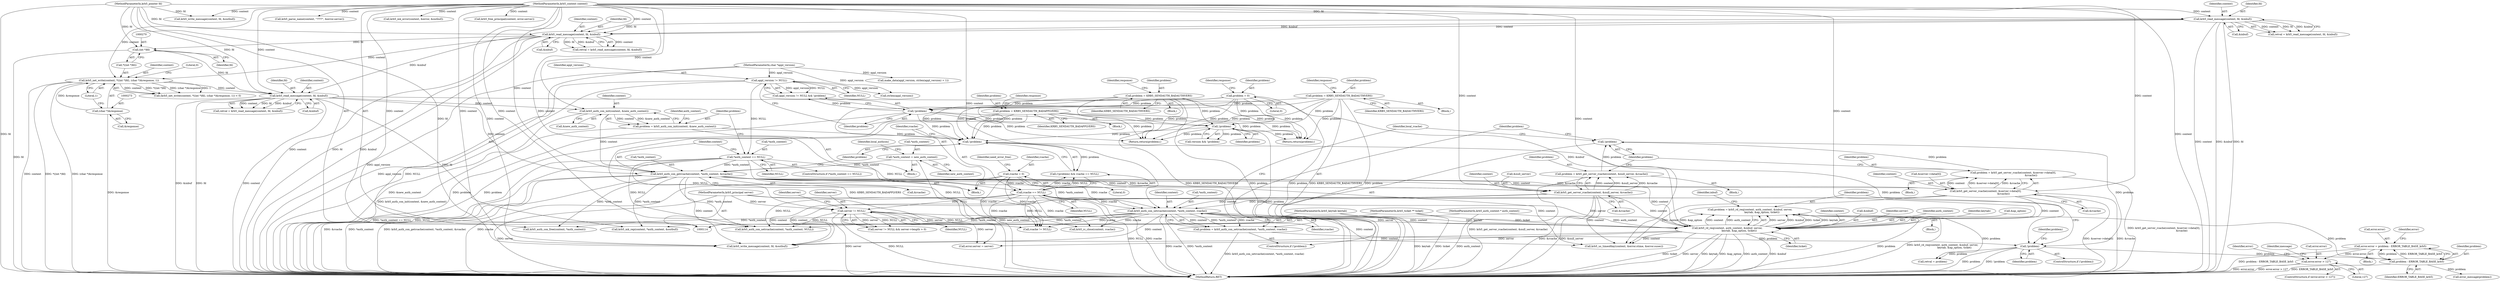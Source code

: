 digraph "0_krb5_102bb6ebf20f9174130c85c3b052ae104e5073ec_0@integer" {
"1000446" [label="(Call,error.error = problem - ERROR_TABLE_BASE_krb5)"];
"1000450" [label="(Call,problem - ERROR_TABLE_BASE_krb5)"];
"1000388" [label="(Call,problem = krb5_rd_req(context, auth_context, &inbuf, server,\n                              keytab, &ap_option, ticket))"];
"1000390" [label="(Call,krb5_rd_req(context, auth_context, &inbuf, server,\n                              keytab, &ap_option, ticket))"];
"1000376" [label="(Call,krb5_auth_con_setrcache(context, *auth_context, rcache))"];
"1000341" [label="(Call,krb5_get_server_rcache(context, &server->data[0],\n                                             &rcache))"];
"1000314" [label="(Call,krb5_auth_con_getrcache(context, *auth_context, &rcache))"];
"1000303" [label="(Call,krb5_auth_con_init(context, &new_auth_context))"];
"1000288" [label="(Call,krb5_read_message(context, fd, &inbuf))"];
"1000266" [label="(Call,krb5_net_write(context, *((int *)fd), (char *)&response, 1))"];
"1000215" [label="(Call,krb5_read_message(context, fd, &inbuf))"];
"1000168" [label="(Call,krb5_read_message(context, fd, &inbuf))"];
"1000115" [label="(MethodParameterIn,krb5_context context)"];
"1000117" [label="(MethodParameterIn,krb5_pointer fd)"];
"1000272" [label="(Call,(char *)&response)"];
"1000269" [label="(Call,(int *)fd)"];
"1000296" [label="(Call,*auth_context == NULL)"];
"1000224" [label="(Call,appl_version != NULL)"];
"1000118" [label="(MethodParameterIn,char *appl_version)"];
"1000307" [label="(Call,*auth_context = new_auth_context)"];
"1000365" [label="(Call,krb5_get_server_rcache(context, &null_server, &rcache))"];
"1000324" [label="(Call,rcache == NULL)"];
"1000135" [label="(Call,rcache = 0)"];
"1000116" [label="(MethodParameterIn,krb5_auth_context * auth_context)"];
"1000330" [label="(Call,server != NULL)"];
"1000119" [label="(MethodParameterIn,krb5_principal server)"];
"1000121" [label="(MethodParameterIn,krb5_keytab keytab)"];
"1000122" [label="(MethodParameterIn,krb5_ticket ** ticket)"];
"1000385" [label="(Call,!problem)"];
"1000374" [label="(Call,problem = krb5_auth_con_setrcache(context, *auth_context, rcache))"];
"1000372" [label="(Call,!problem)"];
"1000363" [label="(Call,problem = krb5_get_server_rcache(context, &null_server, &rcache))"];
"1000339" [label="(Call,problem = krb5_get_server_rcache(context, &server->data[0],\n                                             &rcache))"];
"1000322" [label="(Call,!problem)"];
"1000206" [label="(Call,problem = KRB5_SENDAUTH_BADAUTHVERS)"];
"1000301" [label="(Call,problem = krb5_auth_con_init(context, &new_auth_context))"];
"1000153" [label="(Call,problem = 0)"];
"1000244" [label="(Call,problem = KRB5_SENDAUTH_BADAPPLVERS)"];
"1000191" [label="(Call,problem = KRB5_SENDAUTH_BADAUTHVERS)"];
"1000227" [label="(Call,!problem)"];
"1000253" [label="(Call,!problem)"];
"1000454" [label="(Call,error.error > 127)"];
"1000365" [label="(Call,krb5_get_server_rcache(context, &null_server, &rcache))"];
"1000265" [label="(Call,(krb5_net_write(context, *((int *)fd), (char *)&response, 1)) < 0)"];
"1000326" [label="(Identifier,NULL)"];
"1000382" [label="(Identifier,local_rcache)"];
"1000274" [label="(Call,&response)"];
"1000453" [label="(ControlStructure,if (error.error > 127))"];
"1000391" [label="(Identifier,context)"];
"1000117" [label="(MethodParameterIn,krb5_pointer fd)"];
"1000308" [label="(Call,*auth_context)"];
"1000235" [label="(Call,strlen(appl_version))"];
"1000243" [label="(Block,)"];
"1000340" [label="(Identifier,problem)"];
"1000288" [label="(Call,krb5_read_message(context, fd, &inbuf))"];
"1000371" [label="(ControlStructure,if (!problem))"];
"1000402" [label="(Identifier,inbuf)"];
"1000286" [label="(Call,retval = krb5_read_message(context, fd, &inbuf))"];
"1000295" [label="(ControlStructure,if (*auth_context == NULL))"];
"1000375" [label="(Identifier,problem)"];
"1000451" [label="(Identifier,problem)"];
"1000207" [label="(Identifier,problem)"];
"1000363" [label="(Call,problem = krb5_get_server_rcache(context, &null_server, &rcache))"];
"1000191" [label="(Call,problem = KRB5_SENDAUTH_BADAUTHVERS)"];
"1000304" [label="(Identifier,context)"];
"1000376" [label="(Call,krb5_auth_con_setrcache(context, *auth_context, rcache))"];
"1000582" [label="(Call,krb5_write_message(context, fd, &outbuf))"];
"1000254" [label="(Identifier,problem)"];
"1000137" [label="(Literal,0)"];
"1000377" [label="(Identifier,context)"];
"1000352" [label="(Block,)"];
"1000415" [label="(Call,krb5_us_timeofday(context, &error.stime, &error.susec))"];
"1000218" [label="(Call,&inbuf)"];
"1000271" [label="(Identifier,fd)"];
"1000330" [label="(Call,server != NULL)"];
"1000122" [label="(MethodParameterIn,krb5_ticket ** ticket)"];
"1000154" [label="(Identifier,problem)"];
"1000436" [label="(Call,krb5_parse_name(context, \"????\", &error.server))"];
"1000314" [label="(Call,krb5_auth_con_getrcache(context, *auth_context, &rcache))"];
"1000309" [label="(Identifier,auth_context)"];
"1000153" [label="(Call,problem = 0)"];
"1000290" [label="(Identifier,fd)"];
"1000116" [label="(MethodParameterIn,krb5_auth_context * auth_context)"];
"1000226" [label="(Identifier,NULL)"];
"1000542" [label="(Call,krb5_write_message(context, fd, &outbuf))"];
"1000307" [label="(Call,*auth_context = new_auth_context)"];
"1000206" [label="(Call,problem = KRB5_SENDAUTH_BADAUTHVERS)"];
"1000466" [label="(Call,error_message(problem))"];
"1000277" [label="(Literal,0)"];
"1000620" [label="(MethodReturn,RET)"];
"1000455" [label="(Call,error.error)"];
"1000454" [label="(Call,error.error > 127)"];
"1000302" [label="(Identifier,problem)"];
"1000405" [label="(Identifier,problem)"];
"1000461" [label="(Identifier,error)"];
"1000232" [label="(Call,make_data(appl_version, strlen(appl_version) + 1))"];
"1000136" [label="(Identifier,rcache)"];
"1000297" [label="(Call,*auth_context)"];
"1000266" [label="(Call,krb5_net_write(context, *((int *)fd), (char *)&response, 1))"];
"1000205" [label="(Block,)"];
"1000253" [label="(Call,!problem)"];
"1000118" [label="(MethodParameterIn,char *appl_version)"];
"1000323" [label="(Identifier,problem)"];
"1000322" [label="(Call,!problem)"];
"1000389" [label="(Identifier,problem)"];
"1000227" [label="(Call,!problem)"];
"1000450" [label="(Call,problem - ERROR_TABLE_BASE_krb5)"];
"1000349" [label="(Call,&rcache)"];
"1000216" [label="(Identifier,context)"];
"1000366" [label="(Identifier,context)"];
"1000246" [label="(Identifier,KRB5_SENDAUTH_BADAPPLVERS)"];
"1000224" [label="(Call,appl_version != NULL)"];
"1000217" [label="(Identifier,fd)"];
"1000329" [label="(Call,server != NULL && server->length > 0)"];
"1000393" [label="(Call,&inbuf)"];
"1000169" [label="(Identifier,context)"];
"1000613" [label="(Call,krb5_auth_con_setrcache(context, *auth_context, NULL))"];
"1000143" [label="(Identifier,need_error_free)"];
"1000386" [label="(Identifier,problem)"];
"1000373" [label="(Identifier,problem)"];
"1000446" [label="(Call,error.error = problem - ERROR_TABLE_BASE_krb5)"];
"1000324" [label="(Call,rcache == NULL)"];
"1000268" [label="(Call,*((int *)fd))"];
"1000571" [label="(Call,krb5_mk_rep(context, *auth_context, &outbuf))"];
"1000385" [label="(Call,!problem)"];
"1000312" [label="(Identifier,local_authcon)"];
"1000395" [label="(Identifier,server)"];
"1000279" [label="(Return,return(problem);)"];
"1000244" [label="(Call,problem = KRB5_SENDAUTH_BADAPPLVERS)"];
"1000392" [label="(Identifier,auth_context)"];
"1000315" [label="(Identifier,context)"];
"1000299" [label="(Identifier,NULL)"];
"1000332" [label="(Identifier,NULL)"];
"1000115" [label="(MethodParameterIn,krb5_context context)"];
"1000166" [label="(Call,retval = krb5_read_message(context, fd, &inbuf))"];
"1000325" [label="(Identifier,rcache)"];
"1000380" [label="(Identifier,rcache)"];
"1000396" [label="(Identifier,keytab)"];
"1000193" [label="(Identifier,KRB5_SENDAUTH_BADAUTHVERS)"];
"1000276" [label="(Literal,1)"];
"1000300" [label="(Block,)"];
"1000387" [label="(Block,)"];
"1000190" [label="(Block,)"];
"1000342" [label="(Identifier,context)"];
"1000208" [label="(Identifier,KRB5_SENDAUTH_BADAUTHVERS)"];
"1000406" [label="(Block,)"];
"1000272" [label="(Call,(char *)&response)"];
"1000335" [label="(Identifier,server)"];
"1000192" [label="(Identifier,problem)"];
"1000310" [label="(Identifier,new_auth_context)"];
"1000195" [label="(Identifier,response)"];
"1000210" [label="(Identifier,response)"];
"1000501" [label="(Call,krb5_mk_error(context, &error, &outbuf))"];
"1000364" [label="(Identifier,problem)"];
"1000296" [label="(Call,*auth_context == NULL)"];
"1000397" [label="(Call,&ap_option)"];
"1000316" [label="(Call,*auth_context)"];
"1000171" [label="(Call,&inbuf)"];
"1000155" [label="(Literal,0)"];
"1000248" [label="(Identifier,response)"];
"1000338" [label="(Block,)"];
"1000399" [label="(Identifier,ticket)"];
"1000305" [label="(Call,&new_auth_context)"];
"1000452" [label="(Identifier,ERROR_TABLE_BASE_krb5)"];
"1000556" [label="(Call,retval = problem)"];
"1000456" [label="(Identifier,error)"];
"1000343" [label="(Call,&server->data[0])"];
"1000283" [label="(Return,return(problem);)"];
"1000267" [label="(Identifier,context)"];
"1000170" [label="(Identifier,fd)"];
"1000291" [label="(Call,&inbuf)"];
"1000465" [label="(Identifier,message)"];
"1000223" [label="(Call,appl_version != NULL && !problem)"];
"1000303" [label="(Call,krb5_auth_con_init(context, &new_auth_context))"];
"1000157" [label="(Identifier,response)"];
"1000251" [label="(Call,version && !problem)"];
"1000447" [label="(Call,error.error)"];
"1000225" [label="(Identifier,appl_version)"];
"1000369" [label="(Call,&rcache)"];
"1000119" [label="(MethodParameterIn,krb5_principal server)"];
"1000124" [label="(Block,)"];
"1000213" [label="(Call,retval = krb5_read_message(context, fd, &inbuf))"];
"1000135" [label="(Call,rcache = 0)"];
"1000427" [label="(Call,error.server = server)"];
"1000388" [label="(Call,problem = krb5_rd_req(context, auth_context, &inbuf, server,\n                              keytab, &ap_option, ticket))"];
"1000168" [label="(Call,krb5_read_message(context, fd, &inbuf))"];
"1000301" [label="(Call,problem = krb5_auth_con_init(context, &new_auth_context))"];
"1000318" [label="(Call,&rcache)"];
"1000390" [label="(Call,krb5_rd_req(context, auth_context, &inbuf, server,\n                              keytab, &ap_option, ticket))"];
"1000610" [label="(Call,krb5_rc_close(context, rcache))"];
"1000269" [label="(Call,(int *)fd)"];
"1000367" [label="(Call,&null_server)"];
"1000339" [label="(Call,problem = krb5_get_server_rcache(context, &server->data[0],\n                                             &rcache))"];
"1000598" [label="(Call,krb5_auth_con_free(context, *auth_context))"];
"1000606" [label="(Call,rcache != NULL)"];
"1000378" [label="(Call,*auth_context)"];
"1000289" [label="(Identifier,context)"];
"1000228" [label="(Identifier,problem)"];
"1000372" [label="(Call,!problem)"];
"1000458" [label="(Literal,127)"];
"1000341" [label="(Call,krb5_get_server_rcache(context, &server->data[0],\n                                             &rcache))"];
"1000321" [label="(Call,(!problem) && rcache == NULL)"];
"1000245" [label="(Identifier,problem)"];
"1000384" [label="(ControlStructure,if (!problem))"];
"1000523" [label="(Call,krb5_free_principal(context, error.server))"];
"1000331" [label="(Identifier,server)"];
"1000215" [label="(Call,krb5_read_message(context, fd, &inbuf))"];
"1000374" [label="(Call,problem = krb5_auth_con_setrcache(context, *auth_context, rcache))"];
"1000121" [label="(MethodParameterIn,krb5_keytab keytab)"];
"1000446" -> "1000406"  [label="AST: "];
"1000446" -> "1000450"  [label="CFG: "];
"1000447" -> "1000446"  [label="AST: "];
"1000450" -> "1000446"  [label="AST: "];
"1000456" -> "1000446"  [label="CFG: "];
"1000446" -> "1000620"  [label="DDG: problem - ERROR_TABLE_BASE_krb5"];
"1000450" -> "1000446"  [label="DDG: problem"];
"1000450" -> "1000446"  [label="DDG: ERROR_TABLE_BASE_krb5"];
"1000446" -> "1000454"  [label="DDG: error.error"];
"1000450" -> "1000452"  [label="CFG: "];
"1000451" -> "1000450"  [label="AST: "];
"1000452" -> "1000450"  [label="AST: "];
"1000450" -> "1000620"  [label="DDG: ERROR_TABLE_BASE_krb5"];
"1000388" -> "1000450"  [label="DDG: problem"];
"1000385" -> "1000450"  [label="DDG: problem"];
"1000450" -> "1000466"  [label="DDG: problem"];
"1000388" -> "1000387"  [label="AST: "];
"1000388" -> "1000390"  [label="CFG: "];
"1000389" -> "1000388"  [label="AST: "];
"1000390" -> "1000388"  [label="AST: "];
"1000402" -> "1000388"  [label="CFG: "];
"1000388" -> "1000620"  [label="DDG: problem"];
"1000388" -> "1000620"  [label="DDG: krb5_rd_req(context, auth_context, &inbuf, server,\n                              keytab, &ap_option, ticket)"];
"1000390" -> "1000388"  [label="DDG: server"];
"1000390" -> "1000388"  [label="DDG: &inbuf"];
"1000390" -> "1000388"  [label="DDG: ticket"];
"1000390" -> "1000388"  [label="DDG: keytab"];
"1000390" -> "1000388"  [label="DDG: &ap_option"];
"1000390" -> "1000388"  [label="DDG: context"];
"1000390" -> "1000388"  [label="DDG: auth_context"];
"1000388" -> "1000556"  [label="DDG: problem"];
"1000390" -> "1000399"  [label="CFG: "];
"1000391" -> "1000390"  [label="AST: "];
"1000392" -> "1000390"  [label="AST: "];
"1000393" -> "1000390"  [label="AST: "];
"1000395" -> "1000390"  [label="AST: "];
"1000396" -> "1000390"  [label="AST: "];
"1000397" -> "1000390"  [label="AST: "];
"1000399" -> "1000390"  [label="AST: "];
"1000390" -> "1000620"  [label="DDG: keytab"];
"1000390" -> "1000620"  [label="DDG: &ap_option"];
"1000390" -> "1000620"  [label="DDG: auth_context"];
"1000390" -> "1000620"  [label="DDG: &inbuf"];
"1000390" -> "1000620"  [label="DDG: ticket"];
"1000390" -> "1000620"  [label="DDG: server"];
"1000376" -> "1000390"  [label="DDG: context"];
"1000314" -> "1000390"  [label="DDG: context"];
"1000341" -> "1000390"  [label="DDG: context"];
"1000365" -> "1000390"  [label="DDG: context"];
"1000115" -> "1000390"  [label="DDG: context"];
"1000116" -> "1000390"  [label="DDG: auth_context"];
"1000288" -> "1000390"  [label="DDG: &inbuf"];
"1000330" -> "1000390"  [label="DDG: server"];
"1000119" -> "1000390"  [label="DDG: server"];
"1000121" -> "1000390"  [label="DDG: keytab"];
"1000122" -> "1000390"  [label="DDG: ticket"];
"1000390" -> "1000415"  [label="DDG: context"];
"1000390" -> "1000427"  [label="DDG: server"];
"1000390" -> "1000542"  [label="DDG: context"];
"1000376" -> "1000374"  [label="AST: "];
"1000376" -> "1000380"  [label="CFG: "];
"1000377" -> "1000376"  [label="AST: "];
"1000378" -> "1000376"  [label="AST: "];
"1000380" -> "1000376"  [label="AST: "];
"1000374" -> "1000376"  [label="CFG: "];
"1000376" -> "1000620"  [label="DDG: rcache"];
"1000376" -> "1000620"  [label="DDG: *auth_context"];
"1000376" -> "1000374"  [label="DDG: context"];
"1000376" -> "1000374"  [label="DDG: *auth_context"];
"1000376" -> "1000374"  [label="DDG: rcache"];
"1000341" -> "1000376"  [label="DDG: context"];
"1000365" -> "1000376"  [label="DDG: context"];
"1000115" -> "1000376"  [label="DDG: context"];
"1000314" -> "1000376"  [label="DDG: *auth_context"];
"1000324" -> "1000376"  [label="DDG: rcache"];
"1000135" -> "1000376"  [label="DDG: rcache"];
"1000376" -> "1000415"  [label="DDG: context"];
"1000376" -> "1000542"  [label="DDG: context"];
"1000376" -> "1000571"  [label="DDG: *auth_context"];
"1000376" -> "1000598"  [label="DDG: *auth_context"];
"1000376" -> "1000606"  [label="DDG: rcache"];
"1000376" -> "1000610"  [label="DDG: rcache"];
"1000376" -> "1000613"  [label="DDG: *auth_context"];
"1000341" -> "1000339"  [label="AST: "];
"1000341" -> "1000349"  [label="CFG: "];
"1000342" -> "1000341"  [label="AST: "];
"1000343" -> "1000341"  [label="AST: "];
"1000349" -> "1000341"  [label="AST: "];
"1000339" -> "1000341"  [label="CFG: "];
"1000341" -> "1000620"  [label="DDG: &rcache"];
"1000341" -> "1000620"  [label="DDG: &server->data[0]"];
"1000341" -> "1000339"  [label="DDG: context"];
"1000341" -> "1000339"  [label="DDG: &server->data[0]"];
"1000341" -> "1000339"  [label="DDG: &rcache"];
"1000314" -> "1000341"  [label="DDG: context"];
"1000314" -> "1000341"  [label="DDG: &rcache"];
"1000115" -> "1000341"  [label="DDG: context"];
"1000341" -> "1000415"  [label="DDG: context"];
"1000341" -> "1000542"  [label="DDG: context"];
"1000314" -> "1000124"  [label="AST: "];
"1000314" -> "1000318"  [label="CFG: "];
"1000315" -> "1000314"  [label="AST: "];
"1000316" -> "1000314"  [label="AST: "];
"1000318" -> "1000314"  [label="AST: "];
"1000323" -> "1000314"  [label="CFG: "];
"1000314" -> "1000620"  [label="DDG: &rcache"];
"1000314" -> "1000620"  [label="DDG: *auth_context"];
"1000314" -> "1000620"  [label="DDG: krb5_auth_con_getrcache(context, *auth_context, &rcache)"];
"1000303" -> "1000314"  [label="DDG: context"];
"1000288" -> "1000314"  [label="DDG: context"];
"1000115" -> "1000314"  [label="DDG: context"];
"1000296" -> "1000314"  [label="DDG: *auth_context"];
"1000307" -> "1000314"  [label="DDG: *auth_context"];
"1000314" -> "1000365"  [label="DDG: context"];
"1000314" -> "1000365"  [label="DDG: &rcache"];
"1000314" -> "1000415"  [label="DDG: context"];
"1000314" -> "1000542"  [label="DDG: context"];
"1000314" -> "1000571"  [label="DDG: *auth_context"];
"1000314" -> "1000598"  [label="DDG: *auth_context"];
"1000314" -> "1000613"  [label="DDG: *auth_context"];
"1000303" -> "1000301"  [label="AST: "];
"1000303" -> "1000305"  [label="CFG: "];
"1000304" -> "1000303"  [label="AST: "];
"1000305" -> "1000303"  [label="AST: "];
"1000301" -> "1000303"  [label="CFG: "];
"1000303" -> "1000620"  [label="DDG: &new_auth_context"];
"1000303" -> "1000301"  [label="DDG: context"];
"1000303" -> "1000301"  [label="DDG: &new_auth_context"];
"1000288" -> "1000303"  [label="DDG: context"];
"1000115" -> "1000303"  [label="DDG: context"];
"1000288" -> "1000286"  [label="AST: "];
"1000288" -> "1000291"  [label="CFG: "];
"1000289" -> "1000288"  [label="AST: "];
"1000290" -> "1000288"  [label="AST: "];
"1000291" -> "1000288"  [label="AST: "];
"1000286" -> "1000288"  [label="CFG: "];
"1000288" -> "1000620"  [label="DDG: &inbuf"];
"1000288" -> "1000620"  [label="DDG: fd"];
"1000288" -> "1000620"  [label="DDG: context"];
"1000288" -> "1000286"  [label="DDG: context"];
"1000288" -> "1000286"  [label="DDG: fd"];
"1000288" -> "1000286"  [label="DDG: &inbuf"];
"1000266" -> "1000288"  [label="DDG: context"];
"1000115" -> "1000288"  [label="DDG: context"];
"1000269" -> "1000288"  [label="DDG: fd"];
"1000117" -> "1000288"  [label="DDG: fd"];
"1000215" -> "1000288"  [label="DDG: &inbuf"];
"1000288" -> "1000542"  [label="DDG: fd"];
"1000266" -> "1000265"  [label="AST: "];
"1000266" -> "1000276"  [label="CFG: "];
"1000267" -> "1000266"  [label="AST: "];
"1000268" -> "1000266"  [label="AST: "];
"1000272" -> "1000266"  [label="AST: "];
"1000276" -> "1000266"  [label="AST: "];
"1000277" -> "1000266"  [label="CFG: "];
"1000266" -> "1000620"  [label="DDG: context"];
"1000266" -> "1000620"  [label="DDG: *((int *)fd)"];
"1000266" -> "1000620"  [label="DDG: (char *)&response"];
"1000266" -> "1000265"  [label="DDG: context"];
"1000266" -> "1000265"  [label="DDG: *((int *)fd)"];
"1000266" -> "1000265"  [label="DDG: (char *)&response"];
"1000266" -> "1000265"  [label="DDG: 1"];
"1000215" -> "1000266"  [label="DDG: context"];
"1000115" -> "1000266"  [label="DDG: context"];
"1000272" -> "1000266"  [label="DDG: &response"];
"1000215" -> "1000213"  [label="AST: "];
"1000215" -> "1000218"  [label="CFG: "];
"1000216" -> "1000215"  [label="AST: "];
"1000217" -> "1000215"  [label="AST: "];
"1000218" -> "1000215"  [label="AST: "];
"1000213" -> "1000215"  [label="CFG: "];
"1000215" -> "1000620"  [label="DDG: context"];
"1000215" -> "1000620"  [label="DDG: fd"];
"1000215" -> "1000620"  [label="DDG: &inbuf"];
"1000215" -> "1000213"  [label="DDG: context"];
"1000215" -> "1000213"  [label="DDG: fd"];
"1000215" -> "1000213"  [label="DDG: &inbuf"];
"1000168" -> "1000215"  [label="DDG: context"];
"1000168" -> "1000215"  [label="DDG: fd"];
"1000168" -> "1000215"  [label="DDG: &inbuf"];
"1000115" -> "1000215"  [label="DDG: context"];
"1000117" -> "1000215"  [label="DDG: fd"];
"1000215" -> "1000269"  [label="DDG: fd"];
"1000168" -> "1000166"  [label="AST: "];
"1000168" -> "1000171"  [label="CFG: "];
"1000169" -> "1000168"  [label="AST: "];
"1000170" -> "1000168"  [label="AST: "];
"1000171" -> "1000168"  [label="AST: "];
"1000166" -> "1000168"  [label="CFG: "];
"1000168" -> "1000620"  [label="DDG: context"];
"1000168" -> "1000620"  [label="DDG: &inbuf"];
"1000168" -> "1000620"  [label="DDG: fd"];
"1000168" -> "1000166"  [label="DDG: context"];
"1000168" -> "1000166"  [label="DDG: fd"];
"1000168" -> "1000166"  [label="DDG: &inbuf"];
"1000115" -> "1000168"  [label="DDG: context"];
"1000117" -> "1000168"  [label="DDG: fd"];
"1000115" -> "1000114"  [label="AST: "];
"1000115" -> "1000620"  [label="DDG: context"];
"1000115" -> "1000365"  [label="DDG: context"];
"1000115" -> "1000415"  [label="DDG: context"];
"1000115" -> "1000436"  [label="DDG: context"];
"1000115" -> "1000501"  [label="DDG: context"];
"1000115" -> "1000523"  [label="DDG: context"];
"1000115" -> "1000542"  [label="DDG: context"];
"1000115" -> "1000571"  [label="DDG: context"];
"1000115" -> "1000582"  [label="DDG: context"];
"1000115" -> "1000598"  [label="DDG: context"];
"1000115" -> "1000610"  [label="DDG: context"];
"1000115" -> "1000613"  [label="DDG: context"];
"1000117" -> "1000114"  [label="AST: "];
"1000117" -> "1000620"  [label="DDG: fd"];
"1000117" -> "1000269"  [label="DDG: fd"];
"1000117" -> "1000542"  [label="DDG: fd"];
"1000117" -> "1000582"  [label="DDG: fd"];
"1000272" -> "1000274"  [label="CFG: "];
"1000273" -> "1000272"  [label="AST: "];
"1000274" -> "1000272"  [label="AST: "];
"1000276" -> "1000272"  [label="CFG: "];
"1000272" -> "1000620"  [label="DDG: &response"];
"1000269" -> "1000268"  [label="AST: "];
"1000269" -> "1000271"  [label="CFG: "];
"1000270" -> "1000269"  [label="AST: "];
"1000271" -> "1000269"  [label="AST: "];
"1000268" -> "1000269"  [label="CFG: "];
"1000269" -> "1000620"  [label="DDG: fd"];
"1000296" -> "1000295"  [label="AST: "];
"1000296" -> "1000299"  [label="CFG: "];
"1000297" -> "1000296"  [label="AST: "];
"1000299" -> "1000296"  [label="AST: "];
"1000302" -> "1000296"  [label="CFG: "];
"1000315" -> "1000296"  [label="CFG: "];
"1000296" -> "1000620"  [label="DDG: *auth_context == NULL"];
"1000296" -> "1000620"  [label="DDG: NULL"];
"1000224" -> "1000296"  [label="DDG: NULL"];
"1000296" -> "1000324"  [label="DDG: NULL"];
"1000296" -> "1000330"  [label="DDG: NULL"];
"1000296" -> "1000606"  [label="DDG: NULL"];
"1000296" -> "1000613"  [label="DDG: NULL"];
"1000224" -> "1000223"  [label="AST: "];
"1000224" -> "1000226"  [label="CFG: "];
"1000225" -> "1000224"  [label="AST: "];
"1000226" -> "1000224"  [label="AST: "];
"1000228" -> "1000224"  [label="CFG: "];
"1000223" -> "1000224"  [label="CFG: "];
"1000224" -> "1000620"  [label="DDG: appl_version"];
"1000224" -> "1000620"  [label="DDG: NULL"];
"1000224" -> "1000223"  [label="DDG: appl_version"];
"1000224" -> "1000223"  [label="DDG: NULL"];
"1000118" -> "1000224"  [label="DDG: appl_version"];
"1000224" -> "1000235"  [label="DDG: appl_version"];
"1000118" -> "1000114"  [label="AST: "];
"1000118" -> "1000620"  [label="DDG: appl_version"];
"1000118" -> "1000232"  [label="DDG: appl_version"];
"1000118" -> "1000235"  [label="DDG: appl_version"];
"1000307" -> "1000300"  [label="AST: "];
"1000307" -> "1000310"  [label="CFG: "];
"1000308" -> "1000307"  [label="AST: "];
"1000310" -> "1000307"  [label="AST: "];
"1000312" -> "1000307"  [label="CFG: "];
"1000307" -> "1000620"  [label="DDG: new_auth_context"];
"1000365" -> "1000363"  [label="AST: "];
"1000365" -> "1000369"  [label="CFG: "];
"1000366" -> "1000365"  [label="AST: "];
"1000367" -> "1000365"  [label="AST: "];
"1000369" -> "1000365"  [label="AST: "];
"1000363" -> "1000365"  [label="CFG: "];
"1000365" -> "1000620"  [label="DDG: &rcache"];
"1000365" -> "1000620"  [label="DDG: &null_server"];
"1000365" -> "1000363"  [label="DDG: context"];
"1000365" -> "1000363"  [label="DDG: &null_server"];
"1000365" -> "1000363"  [label="DDG: &rcache"];
"1000365" -> "1000415"  [label="DDG: context"];
"1000365" -> "1000542"  [label="DDG: context"];
"1000324" -> "1000321"  [label="AST: "];
"1000324" -> "1000326"  [label="CFG: "];
"1000325" -> "1000324"  [label="AST: "];
"1000326" -> "1000324"  [label="AST: "];
"1000321" -> "1000324"  [label="CFG: "];
"1000324" -> "1000620"  [label="DDG: NULL"];
"1000324" -> "1000620"  [label="DDG: rcache"];
"1000324" -> "1000321"  [label="DDG: rcache"];
"1000324" -> "1000321"  [label="DDG: NULL"];
"1000135" -> "1000324"  [label="DDG: rcache"];
"1000324" -> "1000330"  [label="DDG: NULL"];
"1000324" -> "1000606"  [label="DDG: rcache"];
"1000324" -> "1000606"  [label="DDG: NULL"];
"1000324" -> "1000610"  [label="DDG: rcache"];
"1000324" -> "1000613"  [label="DDG: NULL"];
"1000135" -> "1000124"  [label="AST: "];
"1000135" -> "1000137"  [label="CFG: "];
"1000136" -> "1000135"  [label="AST: "];
"1000137" -> "1000135"  [label="AST: "];
"1000143" -> "1000135"  [label="CFG: "];
"1000135" -> "1000620"  [label="DDG: rcache"];
"1000135" -> "1000606"  [label="DDG: rcache"];
"1000135" -> "1000610"  [label="DDG: rcache"];
"1000116" -> "1000114"  [label="AST: "];
"1000116" -> "1000620"  [label="DDG: auth_context"];
"1000330" -> "1000329"  [label="AST: "];
"1000330" -> "1000332"  [label="CFG: "];
"1000331" -> "1000330"  [label="AST: "];
"1000332" -> "1000330"  [label="AST: "];
"1000335" -> "1000330"  [label="CFG: "];
"1000329" -> "1000330"  [label="CFG: "];
"1000330" -> "1000620"  [label="DDG: server"];
"1000330" -> "1000620"  [label="DDG: NULL"];
"1000330" -> "1000329"  [label="DDG: server"];
"1000330" -> "1000329"  [label="DDG: NULL"];
"1000119" -> "1000330"  [label="DDG: server"];
"1000330" -> "1000427"  [label="DDG: server"];
"1000330" -> "1000606"  [label="DDG: NULL"];
"1000330" -> "1000613"  [label="DDG: NULL"];
"1000119" -> "1000114"  [label="AST: "];
"1000119" -> "1000620"  [label="DDG: server"];
"1000119" -> "1000427"  [label="DDG: server"];
"1000121" -> "1000114"  [label="AST: "];
"1000121" -> "1000620"  [label="DDG: keytab"];
"1000122" -> "1000114"  [label="AST: "];
"1000122" -> "1000620"  [label="DDG: ticket"];
"1000385" -> "1000384"  [label="AST: "];
"1000385" -> "1000386"  [label="CFG: "];
"1000386" -> "1000385"  [label="AST: "];
"1000389" -> "1000385"  [label="CFG: "];
"1000405" -> "1000385"  [label="CFG: "];
"1000385" -> "1000620"  [label="DDG: problem"];
"1000385" -> "1000620"  [label="DDG: !problem"];
"1000374" -> "1000385"  [label="DDG: problem"];
"1000372" -> "1000385"  [label="DDG: problem"];
"1000322" -> "1000385"  [label="DDG: problem"];
"1000385" -> "1000556"  [label="DDG: problem"];
"1000374" -> "1000371"  [label="AST: "];
"1000375" -> "1000374"  [label="AST: "];
"1000382" -> "1000374"  [label="CFG: "];
"1000374" -> "1000620"  [label="DDG: krb5_auth_con_setrcache(context, *auth_context, rcache)"];
"1000372" -> "1000371"  [label="AST: "];
"1000372" -> "1000373"  [label="CFG: "];
"1000373" -> "1000372"  [label="AST: "];
"1000375" -> "1000372"  [label="CFG: "];
"1000382" -> "1000372"  [label="CFG: "];
"1000363" -> "1000372"  [label="DDG: problem"];
"1000339" -> "1000372"  [label="DDG: problem"];
"1000363" -> "1000352"  [label="AST: "];
"1000364" -> "1000363"  [label="AST: "];
"1000373" -> "1000363"  [label="CFG: "];
"1000363" -> "1000620"  [label="DDG: krb5_get_server_rcache(context, &null_server, &rcache)"];
"1000339" -> "1000338"  [label="AST: "];
"1000340" -> "1000339"  [label="AST: "];
"1000373" -> "1000339"  [label="CFG: "];
"1000339" -> "1000620"  [label="DDG: krb5_get_server_rcache(context, &server->data[0],\n                                             &rcache)"];
"1000322" -> "1000321"  [label="AST: "];
"1000322" -> "1000323"  [label="CFG: "];
"1000323" -> "1000322"  [label="AST: "];
"1000325" -> "1000322"  [label="CFG: "];
"1000321" -> "1000322"  [label="CFG: "];
"1000322" -> "1000321"  [label="DDG: problem"];
"1000206" -> "1000322"  [label="DDG: problem"];
"1000301" -> "1000322"  [label="DDG: problem"];
"1000153" -> "1000322"  [label="DDG: problem"];
"1000244" -> "1000322"  [label="DDG: problem"];
"1000191" -> "1000322"  [label="DDG: problem"];
"1000227" -> "1000322"  [label="DDG: problem"];
"1000253" -> "1000322"  [label="DDG: problem"];
"1000206" -> "1000205"  [label="AST: "];
"1000206" -> "1000208"  [label="CFG: "];
"1000207" -> "1000206"  [label="AST: "];
"1000208" -> "1000206"  [label="AST: "];
"1000210" -> "1000206"  [label="CFG: "];
"1000206" -> "1000620"  [label="DDG: KRB5_SENDAUTH_BADAUTHVERS"];
"1000206" -> "1000620"  [label="DDG: problem"];
"1000206" -> "1000227"  [label="DDG: problem"];
"1000206" -> "1000253"  [label="DDG: problem"];
"1000206" -> "1000279"  [label="DDG: problem"];
"1000206" -> "1000283"  [label="DDG: problem"];
"1000301" -> "1000300"  [label="AST: "];
"1000302" -> "1000301"  [label="AST: "];
"1000309" -> "1000301"  [label="CFG: "];
"1000301" -> "1000620"  [label="DDG: krb5_auth_con_init(context, &new_auth_context)"];
"1000153" -> "1000124"  [label="AST: "];
"1000153" -> "1000155"  [label="CFG: "];
"1000154" -> "1000153"  [label="AST: "];
"1000155" -> "1000153"  [label="AST: "];
"1000157" -> "1000153"  [label="CFG: "];
"1000153" -> "1000620"  [label="DDG: problem"];
"1000153" -> "1000227"  [label="DDG: problem"];
"1000153" -> "1000253"  [label="DDG: problem"];
"1000153" -> "1000279"  [label="DDG: problem"];
"1000153" -> "1000283"  [label="DDG: problem"];
"1000244" -> "1000243"  [label="AST: "];
"1000244" -> "1000246"  [label="CFG: "];
"1000245" -> "1000244"  [label="AST: "];
"1000246" -> "1000244"  [label="AST: "];
"1000248" -> "1000244"  [label="CFG: "];
"1000244" -> "1000620"  [label="DDG: problem"];
"1000244" -> "1000620"  [label="DDG: KRB5_SENDAUTH_BADAPPLVERS"];
"1000244" -> "1000253"  [label="DDG: problem"];
"1000244" -> "1000279"  [label="DDG: problem"];
"1000244" -> "1000283"  [label="DDG: problem"];
"1000191" -> "1000190"  [label="AST: "];
"1000191" -> "1000193"  [label="CFG: "];
"1000192" -> "1000191"  [label="AST: "];
"1000193" -> "1000191"  [label="AST: "];
"1000195" -> "1000191"  [label="CFG: "];
"1000191" -> "1000620"  [label="DDG: KRB5_SENDAUTH_BADAUTHVERS"];
"1000191" -> "1000620"  [label="DDG: problem"];
"1000191" -> "1000227"  [label="DDG: problem"];
"1000191" -> "1000253"  [label="DDG: problem"];
"1000191" -> "1000279"  [label="DDG: problem"];
"1000191" -> "1000283"  [label="DDG: problem"];
"1000227" -> "1000223"  [label="AST: "];
"1000227" -> "1000228"  [label="CFG: "];
"1000228" -> "1000227"  [label="AST: "];
"1000223" -> "1000227"  [label="CFG: "];
"1000227" -> "1000620"  [label="DDG: problem"];
"1000227" -> "1000223"  [label="DDG: problem"];
"1000227" -> "1000253"  [label="DDG: problem"];
"1000227" -> "1000279"  [label="DDG: problem"];
"1000227" -> "1000283"  [label="DDG: problem"];
"1000253" -> "1000251"  [label="AST: "];
"1000253" -> "1000254"  [label="CFG: "];
"1000254" -> "1000253"  [label="AST: "];
"1000251" -> "1000253"  [label="CFG: "];
"1000253" -> "1000620"  [label="DDG: problem"];
"1000253" -> "1000251"  [label="DDG: problem"];
"1000253" -> "1000279"  [label="DDG: problem"];
"1000253" -> "1000283"  [label="DDG: problem"];
"1000454" -> "1000453"  [label="AST: "];
"1000454" -> "1000458"  [label="CFG: "];
"1000455" -> "1000454"  [label="AST: "];
"1000458" -> "1000454"  [label="AST: "];
"1000461" -> "1000454"  [label="CFG: "];
"1000465" -> "1000454"  [label="CFG: "];
"1000454" -> "1000620"  [label="DDG: error.error"];
"1000454" -> "1000620"  [label="DDG: error.error > 127"];
}
